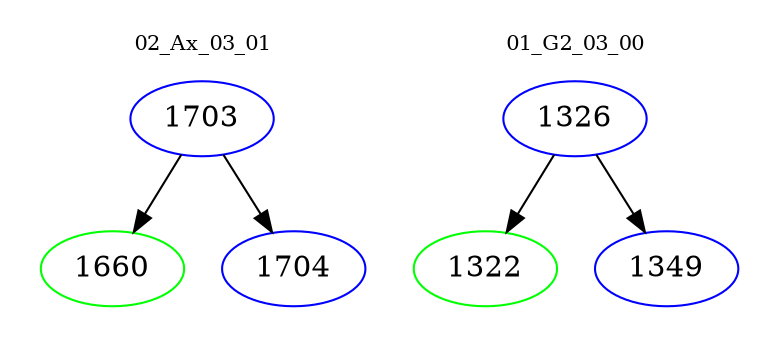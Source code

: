 digraph{
subgraph cluster_0 {
color = white
label = "02_Ax_03_01";
fontsize=10;
T0_1703 [label="1703", color="blue"]
T0_1703 -> T0_1660 [color="black"]
T0_1660 [label="1660", color="green"]
T0_1703 -> T0_1704 [color="black"]
T0_1704 [label="1704", color="blue"]
}
subgraph cluster_1 {
color = white
label = "01_G2_03_00";
fontsize=10;
T1_1326 [label="1326", color="blue"]
T1_1326 -> T1_1322 [color="black"]
T1_1322 [label="1322", color="green"]
T1_1326 -> T1_1349 [color="black"]
T1_1349 [label="1349", color="blue"]
}
}

